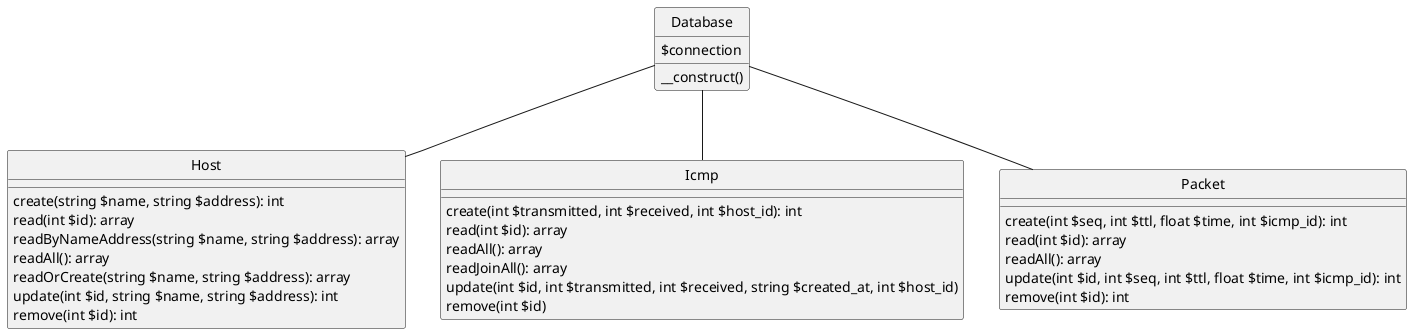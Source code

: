 @startuml
skinparam classAttributeIconSize 0
skinparam monochrome true
hide circle

class Database {
  $connection
  __construct()
}

class Host {
  create(string $name, string $address): int
  read(int $id): array
  readByNameAddress(string $name, string $address): array
  readAll(): array
  readOrCreate(string $name, string $address): array
  update(int $id, string $name, string $address): int
  remove(int $id): int
}

class Icmp {
  create(int $transmitted, int $received, int $host_id): int
  read(int $id): array
  readAll(): array
  readJoinAll(): array
  update(int $id, int $transmitted, int $received, string $created_at, int $host_id)
  remove(int $id)
}

class Packet {
  create(int $seq, int $ttl, float $time, int $icmp_id): int
  read(int $id): array
  readAll(): array
  update(int $id, int $seq, int $ttl, float $time, int $icmp_id): int
  remove(int $id): int
}

Database -- Host
Database -- Icmp
Database -- Packet
@enduml
